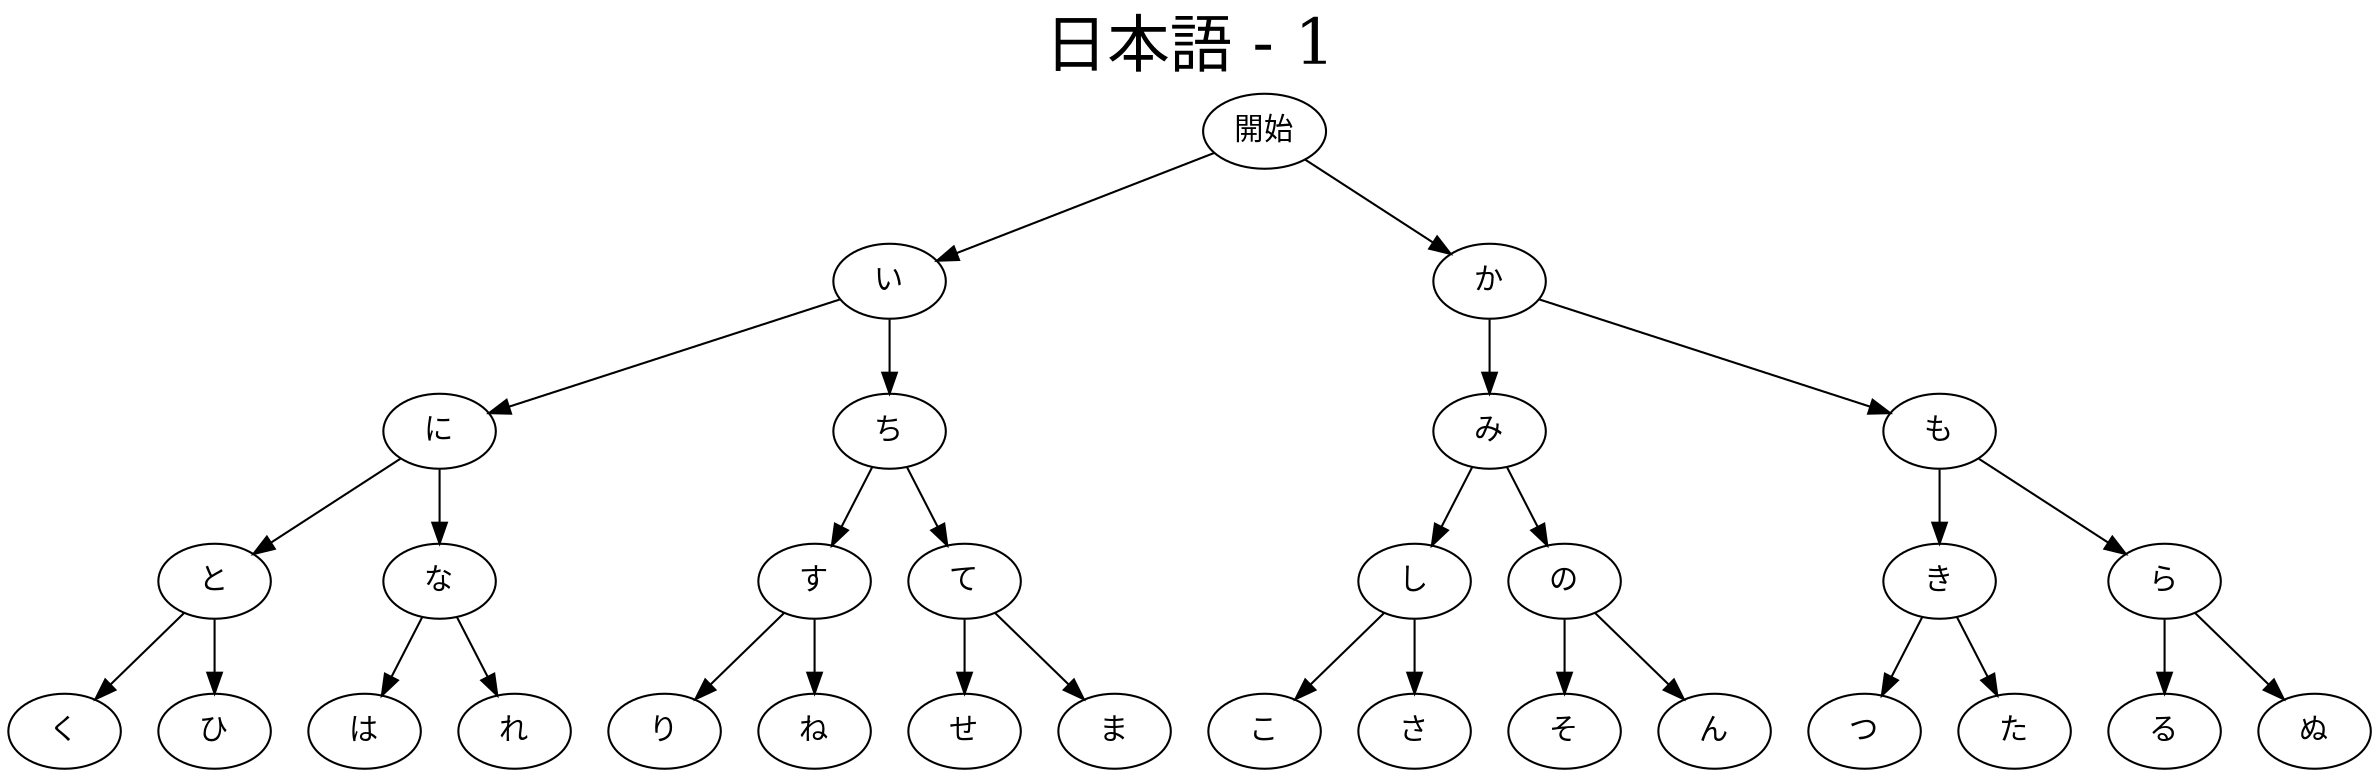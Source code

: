digraph G {
#    nodesep=0.3
#    ranksep=0.2
#    margin=0.1
#    node [shape=circle]
    #node [shape=circle, color=blue];
#    edge [arrowsize=0.8]

    #label="English"
    #labelloc=top
    #labeljust=left

    graph [label="日本語 - 1", labelloc=top, fontsize=30];

"開始"->い
い->に
い->ち
に->と
に->な
ち->す
ち->て
と->く
と->ひ
な->は
な->れ
す->り
す->ね
て->せ
て->ま


"開始"->か
か->み
か->も
み->し
み->の
も->き
も->ら
し->こ
し->さ
の->そ
の->ん
き->つ
き->た
ら->る
ら->ぬ



    #empty1 [label="",width=.1,style=invis]
    #G -> empty1 [style=invis]

}
